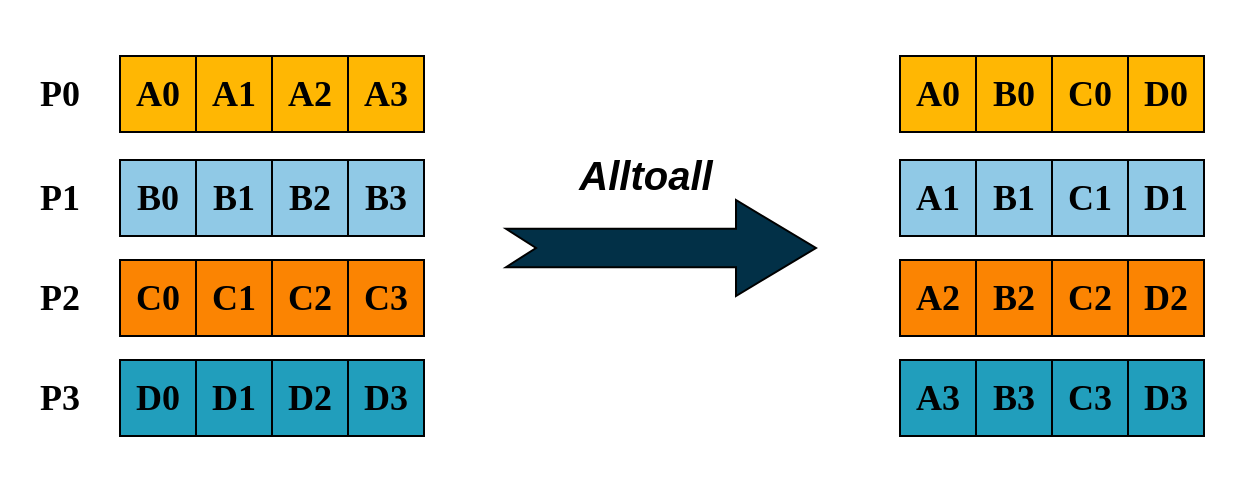 <mxfile version="22.1.18" type="device">
  <diagram name="第 1 页" id="amTX1VgY5_vL3dBJrsxX">
    <mxGraphModel dx="852" dy="545" grid="0" gridSize="10" guides="1" tooltips="1" connect="1" arrows="1" fold="1" page="1" pageScale="1" pageWidth="1654" pageHeight="2336" math="0" shadow="0">
      <root>
        <mxCell id="0" />
        <mxCell id="1" parent="0" />
        <mxCell id="N_l56KZWyoBlaE_ASB7Y-1" value="" style="rounded=0;whiteSpace=wrap;html=1;strokeColor=none;fillColor=none;" parent="1" vertex="1">
          <mxGeometry x="163" y="191" width="622" height="246" as="geometry" />
        </mxCell>
        <mxCell id="N_l56KZWyoBlaE_ASB7Y-2" value="&lt;font style=&quot;font-size: 18px;&quot; face=&quot;Times New Roman&quot;&gt;&lt;b&gt;P0&lt;/b&gt;&lt;/font&gt;" style="text;html=1;strokeColor=none;fillColor=none;align=center;verticalAlign=middle;whiteSpace=wrap;rounded=0;fontColor=#000000;" parent="1" vertex="1">
          <mxGeometry x="159" y="223" width="60" height="30" as="geometry" />
        </mxCell>
        <mxCell id="N_l56KZWyoBlaE_ASB7Y-3" value="&lt;font style=&quot;font-size: 18px;&quot; face=&quot;Times New Roman&quot;&gt;&lt;b&gt;P1&lt;/b&gt;&lt;/font&gt;" style="text;html=1;strokeColor=none;fillColor=none;align=center;verticalAlign=middle;whiteSpace=wrap;rounded=0;fontColor=#000000;" parent="1" vertex="1">
          <mxGeometry x="159" y="275" width="60" height="30" as="geometry" />
        </mxCell>
        <mxCell id="N_l56KZWyoBlaE_ASB7Y-4" value="&lt;font style=&quot;font-size: 18px;&quot; face=&quot;Times New Roman&quot;&gt;&lt;b&gt;P2&lt;/b&gt;&lt;/font&gt;" style="text;html=1;strokeColor=none;fillColor=none;align=center;verticalAlign=middle;whiteSpace=wrap;rounded=0;fontColor=#000000;" parent="1" vertex="1">
          <mxGeometry x="159" y="325" width="60" height="30" as="geometry" />
        </mxCell>
        <mxCell id="N_l56KZWyoBlaE_ASB7Y-5" value="&lt;font style=&quot;font-size: 18px;&quot; face=&quot;Times New Roman&quot;&gt;&lt;b&gt;P3&lt;/b&gt;&lt;/font&gt;" style="text;html=1;strokeColor=none;fillColor=none;align=center;verticalAlign=middle;whiteSpace=wrap;rounded=0;fontColor=#000000;" parent="1" vertex="1">
          <mxGeometry x="159" y="375" width="60" height="30" as="geometry" />
        </mxCell>
        <mxCell id="N_l56KZWyoBlaE_ASB7Y-6" value="" style="html=1;shadow=0;dashed=0;align=center;verticalAlign=middle;shape=mxgraph.arrows2.arrow;dy=0.6;dx=40;notch=15;fillColor=#023047;" parent="1" vertex="1">
          <mxGeometry x="412" y="291" width="155" height="48" as="geometry" />
        </mxCell>
        <mxCell id="N_l56KZWyoBlaE_ASB7Y-7" value="&lt;font style=&quot;font-size: 20px;&quot;&gt;&lt;b style=&quot;&quot;&gt;&lt;i style=&quot;&quot;&gt;Alltoall&lt;/i&gt;&lt;/b&gt;&lt;/font&gt;" style="text;html=1;strokeColor=none;fillColor=none;align=center;verticalAlign=middle;whiteSpace=wrap;rounded=0;" parent="1" vertex="1">
          <mxGeometry x="415" y="263" width="134" height="30" as="geometry" />
        </mxCell>
        <mxCell id="N_l56KZWyoBlaE_ASB7Y-8" value="&lt;b style=&quot;border-color: var(--border-color); font-family: &amp;quot;Times New Roman&amp;quot;; font-size: 18px;&quot;&gt;A0&lt;/b&gt;" style="whiteSpace=wrap;html=1;aspect=fixed;fillColor=#FFB703;" parent="1" vertex="1">
          <mxGeometry x="609" y="219" width="38" height="38" as="geometry" />
        </mxCell>
        <mxCell id="N_l56KZWyoBlaE_ASB7Y-9" value="&lt;b style=&quot;border-color: var(--border-color); font-family: &amp;quot;Times New Roman&amp;quot;; font-size: 18px;&quot;&gt;B0&lt;/b&gt;" style="whiteSpace=wrap;html=1;aspect=fixed;fillColor=#FFB703;" parent="1" vertex="1">
          <mxGeometry x="647" y="219" width="38" height="38" as="geometry" />
        </mxCell>
        <mxCell id="N_l56KZWyoBlaE_ASB7Y-10" value="&lt;b style=&quot;border-color: var(--border-color); font-family: &amp;quot;Times New Roman&amp;quot;; font-size: 18px;&quot;&gt;C0&lt;/b&gt;" style="whiteSpace=wrap;html=1;aspect=fixed;fillColor=#FFB703;" parent="1" vertex="1">
          <mxGeometry x="685" y="219" width="38" height="38" as="geometry" />
        </mxCell>
        <mxCell id="N_l56KZWyoBlaE_ASB7Y-11" value="&lt;b style=&quot;border-color: var(--border-color); font-family: &amp;quot;Times New Roman&amp;quot;; font-size: 18px;&quot;&gt;D0&lt;/b&gt;" style="whiteSpace=wrap;html=1;aspect=fixed;fillColor=#FFB703;" parent="1" vertex="1">
          <mxGeometry x="723" y="219" width="38" height="38" as="geometry" />
        </mxCell>
        <mxCell id="N_l56KZWyoBlaE_ASB7Y-12" value="&lt;b style=&quot;border-color: var(--border-color); font-family: &amp;quot;Times New Roman&amp;quot;; font-size: 18px;&quot;&gt;A1&lt;/b&gt;" style="whiteSpace=wrap;html=1;aspect=fixed;fillColor=#90C9E6;" parent="1" vertex="1">
          <mxGeometry x="609" y="271" width="38" height="38" as="geometry" />
        </mxCell>
        <mxCell id="N_l56KZWyoBlaE_ASB7Y-13" value="&lt;b style=&quot;border-color: var(--border-color); font-family: &amp;quot;Times New Roman&amp;quot;; font-size: 18px;&quot;&gt;B1&lt;/b&gt;" style="whiteSpace=wrap;html=1;aspect=fixed;fillColor=#90C9E6;" parent="1" vertex="1">
          <mxGeometry x="647" y="271" width="38" height="38" as="geometry" />
        </mxCell>
        <mxCell id="N_l56KZWyoBlaE_ASB7Y-14" value="&lt;b style=&quot;border-color: var(--border-color); font-family: &amp;quot;Times New Roman&amp;quot;; font-size: 18px;&quot;&gt;C1&lt;/b&gt;" style="whiteSpace=wrap;html=1;aspect=fixed;fillColor=#90C9E6;" parent="1" vertex="1">
          <mxGeometry x="685" y="271" width="38" height="38" as="geometry" />
        </mxCell>
        <mxCell id="N_l56KZWyoBlaE_ASB7Y-15" value="&lt;b style=&quot;border-color: var(--border-color); font-family: &amp;quot;Times New Roman&amp;quot;; font-size: 18px;&quot;&gt;D1&lt;/b&gt;" style="whiteSpace=wrap;html=1;aspect=fixed;fillColor=#90C9E6;" parent="1" vertex="1">
          <mxGeometry x="723" y="271" width="38" height="38" as="geometry" />
        </mxCell>
        <mxCell id="N_l56KZWyoBlaE_ASB7Y-16" value="&lt;b style=&quot;border-color: var(--border-color); font-family: &amp;quot;Times New Roman&amp;quot;; font-size: 18px;&quot;&gt;A2&lt;/b&gt;" style="whiteSpace=wrap;html=1;aspect=fixed;fillColor=#FB8402;" parent="1" vertex="1">
          <mxGeometry x="609" y="321" width="38" height="38" as="geometry" />
        </mxCell>
        <mxCell id="N_l56KZWyoBlaE_ASB7Y-17" value="&lt;b style=&quot;border-color: var(--border-color); font-family: &amp;quot;Times New Roman&amp;quot;; font-size: 18px;&quot;&gt;B2&lt;/b&gt;" style="whiteSpace=wrap;html=1;aspect=fixed;fillColor=#FB8402;" parent="1" vertex="1">
          <mxGeometry x="647" y="321" width="38" height="38" as="geometry" />
        </mxCell>
        <mxCell id="N_l56KZWyoBlaE_ASB7Y-18" value="&lt;b style=&quot;border-color: var(--border-color); font-family: &amp;quot;Times New Roman&amp;quot;; font-size: 18px;&quot;&gt;C2&lt;/b&gt;" style="whiteSpace=wrap;html=1;aspect=fixed;fillColor=#FB8402;" parent="1" vertex="1">
          <mxGeometry x="685" y="321" width="38" height="38" as="geometry" />
        </mxCell>
        <mxCell id="N_l56KZWyoBlaE_ASB7Y-19" value="&lt;b style=&quot;border-color: var(--border-color); font-family: &amp;quot;Times New Roman&amp;quot;; font-size: 18px;&quot;&gt;D2&lt;/b&gt;" style="whiteSpace=wrap;html=1;aspect=fixed;fillColor=#FB8402;" parent="1" vertex="1">
          <mxGeometry x="723" y="321" width="38" height="38" as="geometry" />
        </mxCell>
        <mxCell id="N_l56KZWyoBlaE_ASB7Y-20" value="&lt;b style=&quot;border-color: var(--border-color); font-family: &amp;quot;Times New Roman&amp;quot;; font-size: 18px;&quot;&gt;A3&lt;/b&gt;" style="whiteSpace=wrap;html=1;aspect=fixed;fillColor=#219EBC;" parent="1" vertex="1">
          <mxGeometry x="609" y="371" width="38" height="38" as="geometry" />
        </mxCell>
        <mxCell id="N_l56KZWyoBlaE_ASB7Y-21" value="&lt;b style=&quot;border-color: var(--border-color); font-family: &amp;quot;Times New Roman&amp;quot;; font-size: 18px;&quot;&gt;B3&lt;/b&gt;" style="whiteSpace=wrap;html=1;aspect=fixed;fillColor=#219EBC;" parent="1" vertex="1">
          <mxGeometry x="647" y="371" width="38" height="38" as="geometry" />
        </mxCell>
        <mxCell id="N_l56KZWyoBlaE_ASB7Y-22" value="&lt;b style=&quot;border-color: var(--border-color); font-family: &amp;quot;Times New Roman&amp;quot;; font-size: 18px;&quot;&gt;C3&lt;/b&gt;" style="whiteSpace=wrap;html=1;aspect=fixed;fillColor=#219EBC;" parent="1" vertex="1">
          <mxGeometry x="685" y="371" width="38" height="38" as="geometry" />
        </mxCell>
        <mxCell id="N_l56KZWyoBlaE_ASB7Y-23" value="&lt;b style=&quot;border-color: var(--border-color); font-family: &amp;quot;Times New Roman&amp;quot;; font-size: 18px;&quot;&gt;D3&lt;/b&gt;" style="whiteSpace=wrap;html=1;aspect=fixed;fillColor=#219EBC;" parent="1" vertex="1">
          <mxGeometry x="723" y="371" width="38" height="38" as="geometry" />
        </mxCell>
        <mxCell id="N_l56KZWyoBlaE_ASB7Y-24" value="&lt;font style=&quot;font-size: 18px;&quot; face=&quot;Times New Roman&quot;&gt;&lt;b&gt;A0&lt;/b&gt;&lt;/font&gt;" style="whiteSpace=wrap;html=1;aspect=fixed;fillColor=#FFB703;" parent="1" vertex="1">
          <mxGeometry x="219" y="219" width="38" height="38" as="geometry" />
        </mxCell>
        <mxCell id="N_l56KZWyoBlaE_ASB7Y-25" value="&lt;b style=&quot;border-color: var(--border-color); font-family: &amp;quot;Times New Roman&amp;quot;; font-size: 18px;&quot;&gt;A1&lt;/b&gt;" style="whiteSpace=wrap;html=1;aspect=fixed;fillColor=#FFB703;" parent="1" vertex="1">
          <mxGeometry x="257" y="219" width="38" height="38" as="geometry" />
        </mxCell>
        <mxCell id="N_l56KZWyoBlaE_ASB7Y-26" value="&lt;b style=&quot;border-color: var(--border-color); font-family: &amp;quot;Times New Roman&amp;quot;; font-size: 18px;&quot;&gt;A2&lt;/b&gt;" style="whiteSpace=wrap;html=1;aspect=fixed;fillColor=#FFB703;" parent="1" vertex="1">
          <mxGeometry x="295" y="219" width="38" height="38" as="geometry" />
        </mxCell>
        <mxCell id="N_l56KZWyoBlaE_ASB7Y-27" value="&lt;b style=&quot;border-color: var(--border-color); font-family: &amp;quot;Times New Roman&amp;quot;; font-size: 18px;&quot;&gt;A3&lt;/b&gt;" style="whiteSpace=wrap;html=1;aspect=fixed;fillColor=#FFB703;" parent="1" vertex="1">
          <mxGeometry x="333" y="219" width="38" height="38" as="geometry" />
        </mxCell>
        <mxCell id="N_l56KZWyoBlaE_ASB7Y-28" value="&lt;b style=&quot;border-color: var(--border-color); font-family: &amp;quot;Times New Roman&amp;quot;; font-size: 18px;&quot;&gt;B0&lt;/b&gt;" style="whiteSpace=wrap;html=1;aspect=fixed;fillColor=#90C9E6;" parent="1" vertex="1">
          <mxGeometry x="219" y="271" width="38" height="38" as="geometry" />
        </mxCell>
        <mxCell id="N_l56KZWyoBlaE_ASB7Y-29" value="&lt;b style=&quot;border-color: var(--border-color); font-family: &amp;quot;Times New Roman&amp;quot;; font-size: 18px;&quot;&gt;B1&lt;/b&gt;" style="whiteSpace=wrap;html=1;aspect=fixed;fillColor=#90C9E6;" parent="1" vertex="1">
          <mxGeometry x="257" y="271" width="38" height="38" as="geometry" />
        </mxCell>
        <mxCell id="N_l56KZWyoBlaE_ASB7Y-30" value="&lt;b style=&quot;border-color: var(--border-color); font-family: &amp;quot;Times New Roman&amp;quot;; font-size: 18px;&quot;&gt;B2&lt;/b&gt;" style="whiteSpace=wrap;html=1;aspect=fixed;fillColor=#90C9E6;" parent="1" vertex="1">
          <mxGeometry x="295" y="271" width="38" height="38" as="geometry" />
        </mxCell>
        <mxCell id="N_l56KZWyoBlaE_ASB7Y-31" value="&lt;b style=&quot;border-color: var(--border-color); font-family: &amp;quot;Times New Roman&amp;quot;; font-size: 18px;&quot;&gt;B3&lt;/b&gt;" style="whiteSpace=wrap;html=1;aspect=fixed;fillColor=#90C9E6;" parent="1" vertex="1">
          <mxGeometry x="333" y="271" width="38" height="38" as="geometry" />
        </mxCell>
        <mxCell id="N_l56KZWyoBlaE_ASB7Y-32" value="&lt;b style=&quot;border-color: var(--border-color); font-family: &amp;quot;Times New Roman&amp;quot;; font-size: 18px;&quot;&gt;C0&lt;/b&gt;" style="whiteSpace=wrap;html=1;aspect=fixed;fillColor=#FB8402;" parent="1" vertex="1">
          <mxGeometry x="219" y="321" width="38" height="38" as="geometry" />
        </mxCell>
        <mxCell id="N_l56KZWyoBlaE_ASB7Y-33" value="&lt;b style=&quot;border-color: var(--border-color); font-family: &amp;quot;Times New Roman&amp;quot;; font-size: 18px;&quot;&gt;C1&lt;/b&gt;" style="whiteSpace=wrap;html=1;aspect=fixed;fillColor=#FB8402;" parent="1" vertex="1">
          <mxGeometry x="257" y="321" width="38" height="38" as="geometry" />
        </mxCell>
        <mxCell id="N_l56KZWyoBlaE_ASB7Y-34" value="&lt;b style=&quot;border-color: var(--border-color); font-family: &amp;quot;Times New Roman&amp;quot;; font-size: 18px;&quot;&gt;C2&lt;/b&gt;" style="whiteSpace=wrap;html=1;aspect=fixed;fillColor=#FB8402;" parent="1" vertex="1">
          <mxGeometry x="295" y="321" width="38" height="38" as="geometry" />
        </mxCell>
        <mxCell id="N_l56KZWyoBlaE_ASB7Y-35" value="&lt;b style=&quot;border-color: var(--border-color); font-family: &amp;quot;Times New Roman&amp;quot;; font-size: 18px;&quot;&gt;C3&lt;/b&gt;" style="whiteSpace=wrap;html=1;aspect=fixed;fillColor=#FB8402;" parent="1" vertex="1">
          <mxGeometry x="333" y="321" width="38" height="38" as="geometry" />
        </mxCell>
        <mxCell id="N_l56KZWyoBlaE_ASB7Y-36" value="&lt;b style=&quot;border-color: var(--border-color); font-family: &amp;quot;Times New Roman&amp;quot;; font-size: 18px;&quot;&gt;D0&lt;/b&gt;" style="whiteSpace=wrap;html=1;aspect=fixed;fillColor=#219EBC;" parent="1" vertex="1">
          <mxGeometry x="219" y="371" width="38" height="38" as="geometry" />
        </mxCell>
        <mxCell id="N_l56KZWyoBlaE_ASB7Y-37" value="&lt;b style=&quot;border-color: var(--border-color); font-family: &amp;quot;Times New Roman&amp;quot;; font-size: 18px;&quot;&gt;D1&lt;/b&gt;" style="whiteSpace=wrap;html=1;aspect=fixed;fillColor=#219EBC;" parent="1" vertex="1">
          <mxGeometry x="257" y="371" width="38" height="38" as="geometry" />
        </mxCell>
        <mxCell id="N_l56KZWyoBlaE_ASB7Y-38" value="&lt;b style=&quot;border-color: var(--border-color); font-family: &amp;quot;Times New Roman&amp;quot;; font-size: 18px;&quot;&gt;D2&lt;/b&gt;" style="whiteSpace=wrap;html=1;aspect=fixed;fillColor=#219EBC;" parent="1" vertex="1">
          <mxGeometry x="295" y="371" width="38" height="38" as="geometry" />
        </mxCell>
        <mxCell id="N_l56KZWyoBlaE_ASB7Y-39" value="&lt;b style=&quot;border-color: var(--border-color); font-family: &amp;quot;Times New Roman&amp;quot;; font-size: 18px;&quot;&gt;D3&lt;/b&gt;" style="whiteSpace=wrap;html=1;aspect=fixed;fillColor=#219EBC;" parent="1" vertex="1">
          <mxGeometry x="333" y="371" width="38" height="38" as="geometry" />
        </mxCell>
      </root>
    </mxGraphModel>
  </diagram>
</mxfile>
